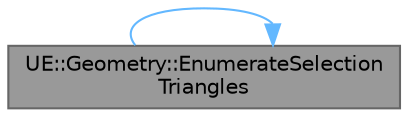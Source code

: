 digraph "UE::Geometry::EnumerateSelectionTriangles"
{
 // INTERACTIVE_SVG=YES
 // LATEX_PDF_SIZE
  bgcolor="transparent";
  edge [fontname=Helvetica,fontsize=10,labelfontname=Helvetica,labelfontsize=10];
  node [fontname=Helvetica,fontsize=10,shape=box,height=0.2,width=0.4];
  rankdir="RL";
  Node1 [id="Node000001",label="UE::Geometry::EnumerateSelection\lTriangles",height=0.2,width=0.4,color="gray40", fillcolor="grey60", style="filled", fontcolor="black",tooltip="Call TriangleFunc for each mesh TriangleID included in MeshSelection."];
  Node1 -> Node1 [id="edge1_Node000001_Node000001",dir="back",color="steelblue1",style="solid",tooltip=" "];
}
